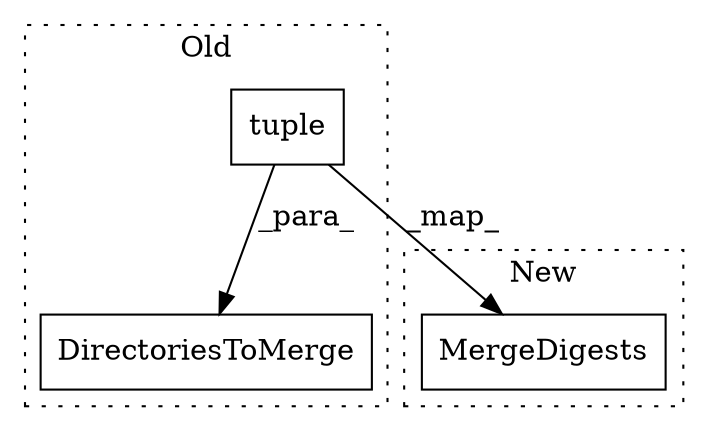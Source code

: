 digraph G {
subgraph cluster0 {
1 [label="tuple" a="32" s="6094,6234" l="15,-3" shape="box"];
3 [label="DirectoriesToMerge" a="32" s="6075,6231" l="19,1" shape="box"];
label = "Old";
style="dotted";
}
subgraph cluster1 {
2 [label="MergeDigests" a="32" s="6063,6210" l="22,-3" shape="box"];
label = "New";
style="dotted";
}
1 -> 3 [label="_para_"];
1 -> 2 [label="_map_"];
}